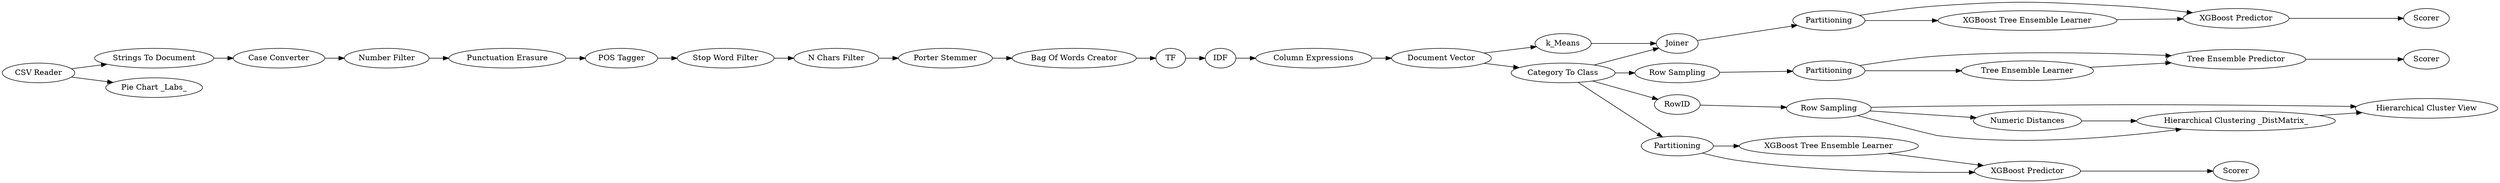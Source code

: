 digraph {
	"-8937476567848471024_49" [label=Scorer]
	"-8937476567848471024_16" [label="N Chars Filter"]
	"-8937476567848471024_29" [label="Tree Ensemble Predictor"]
	"-8937476567848471024_20" [label="Column Expressions"]
	"-8937476567848471024_11" [label="Number Filter"]
	"-8937476567848471024_40" [label="Hierarchical Cluster View"]
	"-8937476567848471024_44" [label=k_Means]
	"-8937476567848471024_33" [label=Scorer]
	"-8937476567848471024_32" [label=Scorer]
	"-8937476567848471024_45" [label=Joiner]
	"-8937476567848471024_12" [label="Punctuation Erasure"]
	"-8937476567848471024_35" [label="Row Sampling"]
	"-8937476567848471024_48" [label="XGBoost Predictor"]
	"-8937476567848471024_28" [label="Tree Ensemble Learner"]
	"-8937476567848471024_13" [label="POS Tagger"]
	"-8937476567848471024_46" [label=Partitioning]
	"-8937476567848471024_38" [label="Numeric Distances"]
	"-8937476567848471024_30" [label="XGBoost Tree Ensemble Learner"]
	"-8937476567848471024_26" [label="Category To Class"]
	"-8937476567848471024_18" [label=TF]
	"-8937476567848471024_14" [label="Stop Word Filter"]
	"-8937476567848471024_36" [label=Partitioning]
	"-8937476567848471024_15" [label="Porter Stemmer"]
	"-8937476567848471024_43" [label="Row Sampling"]
	"-8937476567848471024_50" [label="XGBoost Tree Ensemble Learner"]
	"-8937476567848471024_34" [label="CSV Reader"]
	"-8937476567848471024_7" [label="Strings To Document"]
	"-8937476567848471024_37" [label=RowID]
	"-8937476567848471024_39" [label="Hierarchical Clustering _DistMatrix_"]
	"-8937476567848471024_31" [label="XGBoost Predictor"]
	"-8937476567848471024_42" [label="Pie Chart _Labs_"]
	"-8937476567848471024_17" [label="Bag Of Words Creator"]
	"-8937476567848471024_25" [label="Document Vector"]
	"-8937476567848471024_19" [label=IDF]
	"-8937476567848471024_10" [label="Case Converter"]
	"-8937476567848471024_27" [label=Partitioning]
	"-8937476567848471024_45" -> "-8937476567848471024_46"
	"-8937476567848471024_38" -> "-8937476567848471024_39"
	"-8937476567848471024_31" -> "-8937476567848471024_33"
	"-8937476567848471024_18" -> "-8937476567848471024_19"
	"-8937476567848471024_25" -> "-8937476567848471024_26"
	"-8937476567848471024_34" -> "-8937476567848471024_7"
	"-8937476567848471024_36" -> "-8937476567848471024_29"
	"-8937476567848471024_11" -> "-8937476567848471024_12"
	"-8937476567848471024_7" -> "-8937476567848471024_10"
	"-8937476567848471024_46" -> "-8937476567848471024_50"
	"-8937476567848471024_36" -> "-8937476567848471024_28"
	"-8937476567848471024_43" -> "-8937476567848471024_38"
	"-8937476567848471024_27" -> "-8937476567848471024_30"
	"-8937476567848471024_43" -> "-8937476567848471024_40"
	"-8937476567848471024_26" -> "-8937476567848471024_45"
	"-8937476567848471024_13" -> "-8937476567848471024_14"
	"-8937476567848471024_50" -> "-8937476567848471024_48"
	"-8937476567848471024_26" -> "-8937476567848471024_37"
	"-8937476567848471024_29" -> "-8937476567848471024_32"
	"-8937476567848471024_28" -> "-8937476567848471024_29"
	"-8937476567848471024_25" -> "-8937476567848471024_44"
	"-8937476567848471024_10" -> "-8937476567848471024_11"
	"-8937476567848471024_46" -> "-8937476567848471024_48"
	"-8937476567848471024_39" -> "-8937476567848471024_40"
	"-8937476567848471024_48" -> "-8937476567848471024_49"
	"-8937476567848471024_27" -> "-8937476567848471024_31"
	"-8937476567848471024_20" -> "-8937476567848471024_25"
	"-8937476567848471024_30" -> "-8937476567848471024_31"
	"-8937476567848471024_14" -> "-8937476567848471024_16"
	"-8937476567848471024_35" -> "-8937476567848471024_36"
	"-8937476567848471024_34" -> "-8937476567848471024_42"
	"-8937476567848471024_16" -> "-8937476567848471024_15"
	"-8937476567848471024_37" -> "-8937476567848471024_43"
	"-8937476567848471024_43" -> "-8937476567848471024_39"
	"-8937476567848471024_26" -> "-8937476567848471024_27"
	"-8937476567848471024_26" -> "-8937476567848471024_35"
	"-8937476567848471024_17" -> "-8937476567848471024_18"
	"-8937476567848471024_15" -> "-8937476567848471024_17"
	"-8937476567848471024_12" -> "-8937476567848471024_13"
	"-8937476567848471024_44" -> "-8937476567848471024_45"
	"-8937476567848471024_19" -> "-8937476567848471024_20"
	rankdir=LR
}
